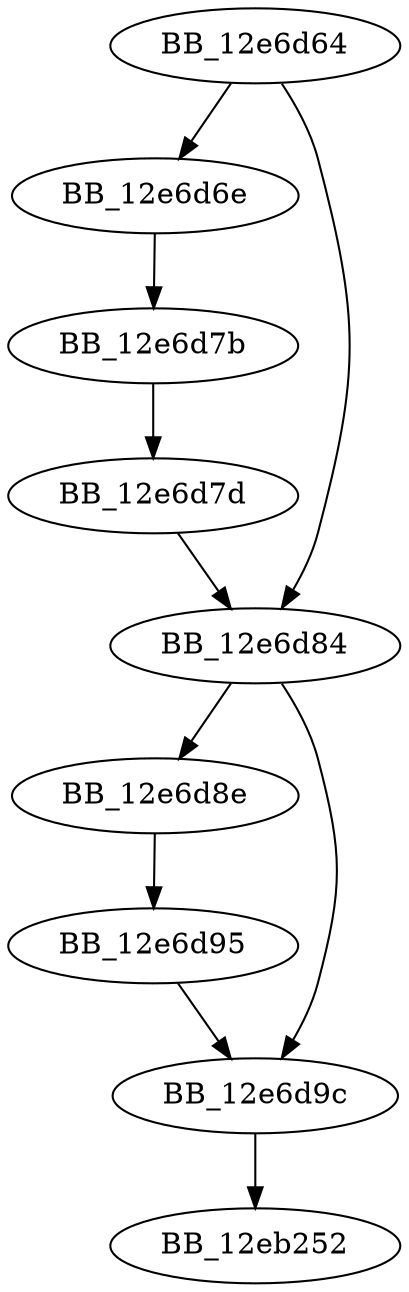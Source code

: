 DiGraph __mtterm{
BB_12e6d64->BB_12e6d6e
BB_12e6d64->BB_12e6d84
BB_12e6d6e->BB_12e6d7b
BB_12e6d7b->BB_12e6d7d
BB_12e6d7d->BB_12e6d84
BB_12e6d84->BB_12e6d8e
BB_12e6d84->BB_12e6d9c
BB_12e6d8e->BB_12e6d95
BB_12e6d95->BB_12e6d9c
BB_12e6d9c->BB_12eb252
}
